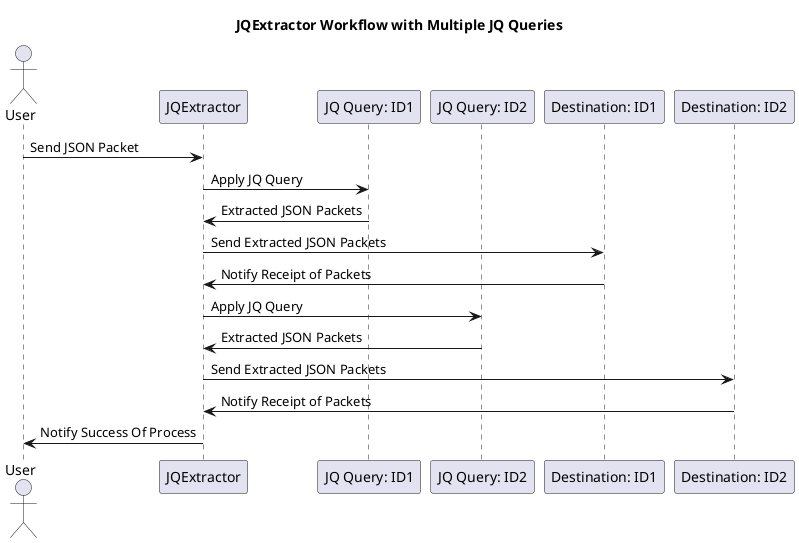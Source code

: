@startuml
title JQExtractor Workflow with Multiple JQ Queries

actor User
participant "JQExtractor" as JQExtractor
participant "JQ Query: ID1" as JQQuery1
participant "JQ Query: ID2" as JQQuery2
participant "Destination: ID1" as Destination1
participant "Destination: ID2" as Destination2

User -> JQExtractor: Send JSON Packet
JQExtractor -> JQQuery1: Apply JQ Query
JQQuery1 -> JQExtractor: Extracted JSON Packets
JQExtractor -> Destination1: Send Extracted JSON Packets
Destination1 -> JQExtractor: Notify Receipt of Packets
JQExtractor -> JQQuery2: Apply JQ Query
JQQuery2 -> JQExtractor: Extracted JSON Packets
JQExtractor -> Destination2: Send Extracted JSON Packets
Destination2 -> JQExtractor: Notify Receipt of Packets
JQExtractor -> User: Notify Success Of Process

@enduml